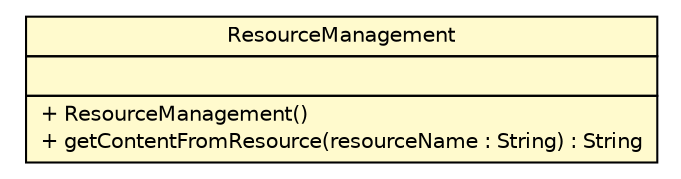 #!/usr/local/bin/dot
#
# Class diagram 
# Generated by UMLGraph version R5_6-24-gf6e263 (http://www.umlgraph.org/)
#

digraph G {
	edge [fontname="Helvetica",fontsize=10,labelfontname="Helvetica",labelfontsize=10];
	node [fontname="Helvetica",fontsize=10,shape=plaintext];
	nodesep=0.25;
	ranksep=0.5;
	// de.tud.plt.r43ples.management.ResourceManagement
	c1406 [label=<<table title="de.tud.plt.r43ples.management.ResourceManagement" border="0" cellborder="1" cellspacing="0" cellpadding="2" port="p" bgcolor="lemonChiffon" href="./ResourceManagement.html">
		<tr><td><table border="0" cellspacing="0" cellpadding="1">
<tr><td align="center" balign="center"> ResourceManagement </td></tr>
		</table></td></tr>
		<tr><td><table border="0" cellspacing="0" cellpadding="1">
<tr><td align="left" balign="left">  </td></tr>
		</table></td></tr>
		<tr><td><table border="0" cellspacing="0" cellpadding="1">
<tr><td align="left" balign="left"> + ResourceManagement() </td></tr>
<tr><td align="left" balign="left"> + getContentFromResource(resourceName : String) : String </td></tr>
		</table></td></tr>
		</table>>, URL="./ResourceManagement.html", fontname="Helvetica", fontcolor="black", fontsize=10.0];
}

